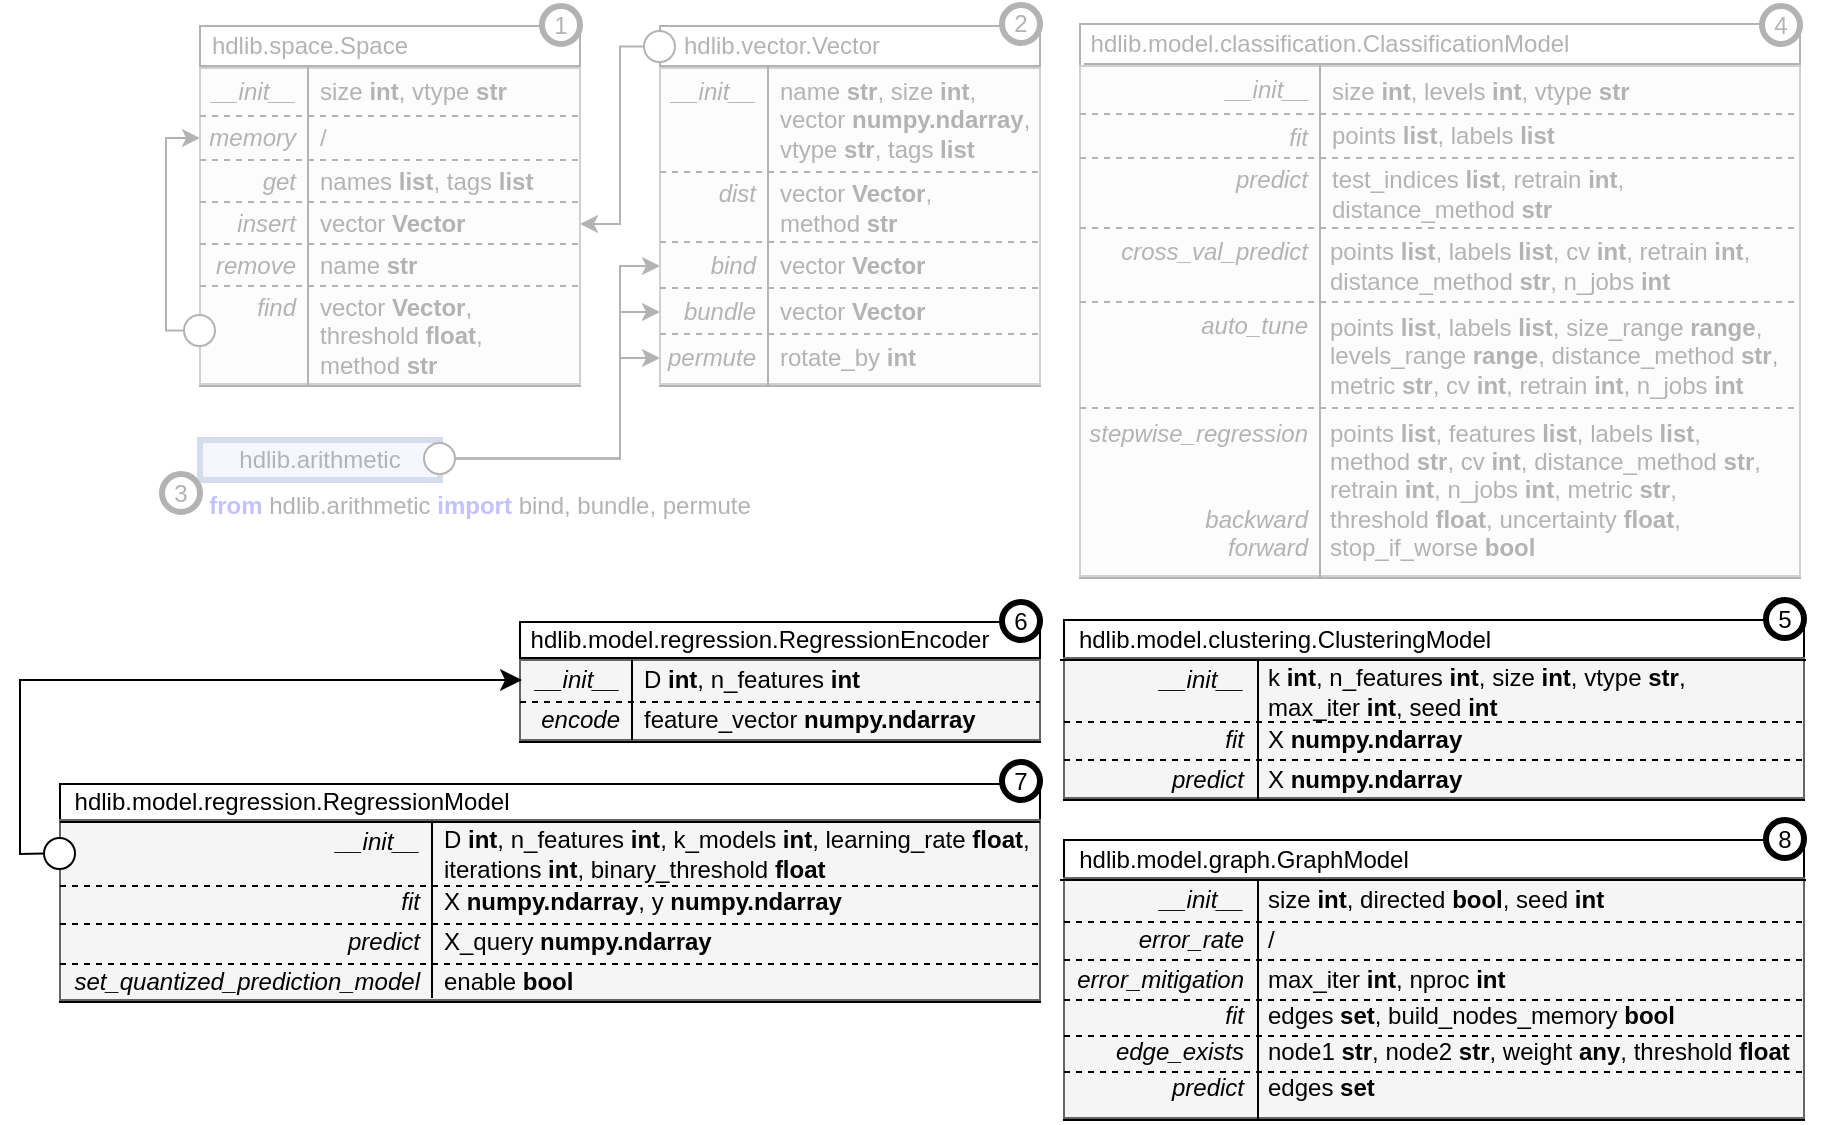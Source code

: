 <mxfile version="28.1.1">
  <diagram name="Page-1" id="rKbMxFlwknsExtLAZOYy">
    <mxGraphModel dx="1221" dy="1197" grid="1" gridSize="10" guides="1" tooltips="1" connect="1" arrows="1" fold="1" page="1" pageScale="1" pageWidth="915" pageHeight="570" math="0" shadow="0">
      <root>
        <mxCell id="0" />
        <mxCell id="1" parent="0" />
        <mxCell id="xltBiAbtLzyJ1PYhCGVp-10" value="" style="rounded=0;whiteSpace=wrap;html=1;" vertex="1" parent="1">
          <mxGeometry x="259" y="311" width="260" height="60" as="geometry" />
        </mxCell>
        <mxCell id="LiaBlkNXl9YPgVuIt6pR-18" value="" style="rounded=0;whiteSpace=wrap;html=1;" parent="1" vertex="1">
          <mxGeometry x="329" y="13" width="190" height="180" as="geometry" />
        </mxCell>
        <mxCell id="LiaBlkNXl9YPgVuIt6pR-19" value="hdlib.vector.Vector" style="text;html=1;strokeColor=none;fillColor=none;align=center;verticalAlign=middle;whiteSpace=wrap;rounded=0;" parent="1" vertex="1">
          <mxGeometry x="335" y="13" width="110" height="20" as="geometry" />
        </mxCell>
        <mxCell id="LiaBlkNXl9YPgVuIt6pR-42" value="" style="rounded=0;whiteSpace=wrap;html=1;" parent="1" vertex="1">
          <mxGeometry x="99" y="13" width="190" height="180" as="geometry" />
        </mxCell>
        <mxCell id="LiaBlkNXl9YPgVuIt6pR-43" value="hdlib.space.Space" style="text;html=1;strokeColor=none;fillColor=none;align=center;verticalAlign=middle;whiteSpace=wrap;rounded=0;" parent="1" vertex="1">
          <mxGeometry x="99" y="13" width="110" height="20" as="geometry" />
        </mxCell>
        <mxCell id="2maI9EDIhwoQU8j4r-Qi-7" value="" style="edgeStyle=none;curved=1;rounded=0;orthogonalLoop=1;jettySize=auto;html=1;fontSize=12;startSize=8;endSize=8;" parent="1" target="LiaBlkNXl9YPgVuIt6pR-71" edge="1">
          <mxGeometry relative="1" as="geometry">
            <mxPoint x="261.301" y="33" as="sourcePoint" />
          </mxGeometry>
        </mxCell>
        <mxCell id="LiaBlkNXl9YPgVuIt6pR-101" style="edgeStyle=orthogonalEdgeStyle;rounded=0;orthogonalLoop=1;jettySize=auto;html=1;exitX=0;exitY=0.5;exitDx=0;exitDy=0;entryX=1;entryY=0.5;entryDx=0;entryDy=0;" parent="1" source="LiaBlkNXl9YPgVuIt6pR-74" target="LiaBlkNXl9YPgVuIt6pR-65" edge="1">
          <mxGeometry relative="1" as="geometry">
            <Array as="points">
              <mxPoint x="309" y="23" />
              <mxPoint x="309" y="112" />
            </Array>
          </mxGeometry>
        </mxCell>
        <mxCell id="LiaBlkNXl9YPgVuIt6pR-74" value="" style="ellipse;whiteSpace=wrap;html=1;aspect=fixed;" parent="1" vertex="1">
          <mxGeometry x="321" y="15.5" width="15.5" height="15.5" as="geometry" />
        </mxCell>
        <mxCell id="LiaBlkNXl9YPgVuIt6pR-80" style="edgeStyle=orthogonalEdgeStyle;rounded=0;orthogonalLoop=1;jettySize=auto;html=1;exitX=0;exitY=0.5;exitDx=0;exitDy=0;entryX=0;entryY=0.5;entryDx=0;entryDy=0;" parent="1" source="LiaBlkNXl9YPgVuIt6pR-79" target="LiaBlkNXl9YPgVuIt6pR-49" edge="1">
          <mxGeometry relative="1" as="geometry">
            <Array as="points">
              <mxPoint x="82" y="165" />
              <mxPoint x="82" y="69" />
            </Array>
          </mxGeometry>
        </mxCell>
        <mxCell id="LiaBlkNXl9YPgVuIt6pR-86" value="hdlib.arithmetic" style="rounded=0;whiteSpace=wrap;html=1;strokeWidth=3;fillColor=#dae8fc;strokeColor=#6c8ebf;" parent="1" vertex="1">
          <mxGeometry x="99" y="220" width="120" height="20" as="geometry" />
        </mxCell>
        <mxCell id="LiaBlkNXl9YPgVuIt6pR-88" value="&lt;b&gt;&lt;font color=&quot;#3333ff&quot;&gt;from&lt;/font&gt;&lt;/b&gt; hdlib.arithmetic&amp;nbsp;&lt;b&gt;&lt;font color=&quot;#3333ff&quot;&gt;import&lt;/font&gt;&lt;/b&gt; bind, bundle, permute" style="text;html=1;strokeColor=none;fillColor=none;align=center;verticalAlign=middle;whiteSpace=wrap;rounded=0;" parent="1" vertex="1">
          <mxGeometry x="99" y="238" width="280" height="30" as="geometry" />
        </mxCell>
        <mxCell id="LiaBlkNXl9YPgVuIt6pR-97" style="edgeStyle=orthogonalEdgeStyle;rounded=0;orthogonalLoop=1;jettySize=auto;html=1;exitX=1;exitY=0.5;exitDx=0;exitDy=0;entryX=0;entryY=0.5;entryDx=0;entryDy=0;" parent="1" source="LiaBlkNXl9YPgVuIt6pR-96" target="LiaBlkNXl9YPgVuIt6pR-28" edge="1">
          <mxGeometry relative="1" as="geometry">
            <Array as="points">
              <mxPoint x="309" y="229" />
              <mxPoint x="309" y="133" />
            </Array>
          </mxGeometry>
        </mxCell>
        <mxCell id="LiaBlkNXl9YPgVuIt6pR-98" style="edgeStyle=orthogonalEdgeStyle;rounded=0;orthogonalLoop=1;jettySize=auto;html=1;exitX=1;exitY=0.5;exitDx=0;exitDy=0;entryX=0;entryY=0.5;entryDx=0;entryDy=0;" parent="1" source="LiaBlkNXl9YPgVuIt6pR-96" target="LiaBlkNXl9YPgVuIt6pR-33" edge="1">
          <mxGeometry relative="1" as="geometry">
            <Array as="points">
              <mxPoint x="309" y="229" />
              <mxPoint x="309" y="156" />
            </Array>
          </mxGeometry>
        </mxCell>
        <mxCell id="LiaBlkNXl9YPgVuIt6pR-99" style="edgeStyle=orthogonalEdgeStyle;rounded=0;orthogonalLoop=1;jettySize=auto;html=1;exitX=1;exitY=0.5;exitDx=0;exitDy=0;entryX=0;entryY=0.5;entryDx=0;entryDy=0;" parent="1" source="LiaBlkNXl9YPgVuIt6pR-96" target="LiaBlkNXl9YPgVuIt6pR-38" edge="1">
          <mxGeometry relative="1" as="geometry">
            <Array as="points">
              <mxPoint x="309" y="229" />
              <mxPoint x="309" y="179" />
            </Array>
          </mxGeometry>
        </mxCell>
        <mxCell id="LiaBlkNXl9YPgVuIt6pR-96" value="" style="ellipse;whiteSpace=wrap;html=1;aspect=fixed;" parent="1" vertex="1">
          <mxGeometry x="211" y="221.5" width="15.5" height="15.5" as="geometry" />
        </mxCell>
        <mxCell id="LiaBlkNXl9YPgVuIt6pR-103" value="" style="rounded=0;whiteSpace=wrap;html=1;" parent="1" vertex="1">
          <mxGeometry x="539" y="12" width="360" height="277" as="geometry" />
        </mxCell>
        <mxCell id="LiaBlkNXl9YPgVuIt6pR-105" value="hdlib.model.classification.ClassificationModel" style="text;html=1;strokeColor=none;fillColor=none;align=center;verticalAlign=middle;whiteSpace=wrap;rounded=0;" parent="1" vertex="1">
          <mxGeometry x="547" y="12" width="234" height="20" as="geometry" />
        </mxCell>
        <mxCell id="LiaBlkNXl9YPgVuIt6pR-140" value="1" style="ellipse;whiteSpace=wrap;html=1;aspect=fixed;strokeWidth=3;" parent="1" vertex="1">
          <mxGeometry x="270" y="3" width="19" height="19" as="geometry" />
        </mxCell>
        <mxCell id="LiaBlkNXl9YPgVuIt6pR-141" value="3" style="ellipse;whiteSpace=wrap;html=1;aspect=fixed;strokeWidth=3;" parent="1" vertex="1">
          <mxGeometry x="80" y="237" width="19" height="19" as="geometry" />
        </mxCell>
        <mxCell id="LiaBlkNXl9YPgVuIt6pR-142" value="4" style="ellipse;whiteSpace=wrap;html=1;aspect=fixed;strokeWidth=3;" parent="1" vertex="1">
          <mxGeometry x="880" y="3" width="19" height="19" as="geometry" />
        </mxCell>
        <mxCell id="LiaBlkNXl9YPgVuIt6pR-145" value="" style="rounded=0;whiteSpace=wrap;html=1;fillColor=#f5f5f5;fontColor=#333333;strokeColor=#666666;" parent="1" vertex="1">
          <mxGeometry x="539" y="33" width="360" height="255" as="geometry" />
        </mxCell>
        <mxCell id="LiaBlkNXl9YPgVuIt6pR-104" value="" style="endArrow=none;html=1;rounded=0;entryX=1;entryY=1;entryDx=0;entryDy=0;" parent="1" edge="1">
          <mxGeometry width="50" height="50" relative="1" as="geometry">
            <mxPoint x="541" y="32" as="sourcePoint" />
            <mxPoint x="899" y="32" as="targetPoint" />
          </mxGeometry>
        </mxCell>
        <mxCell id="LiaBlkNXl9YPgVuIt6pR-110" value="&lt;i&gt;&amp;nbsp;__init__&lt;/i&gt;" style="text;html=1;strokeColor=none;fillColor=none;align=right;verticalAlign=middle;whiteSpace=wrap;rounded=0;" parent="1" vertex="1">
          <mxGeometry x="606" y="35" width="50" height="20" as="geometry" />
        </mxCell>
        <mxCell id="LiaBlkNXl9YPgVuIt6pR-112" value="size &lt;b&gt;int&lt;/b&gt;, levels &lt;b&gt;int&lt;/b&gt;, vtype &lt;b&gt;str&lt;/b&gt;" style="text;html=1;strokeColor=none;fillColor=none;align=left;verticalAlign=middle;whiteSpace=wrap;rounded=0;" parent="1" vertex="1">
          <mxGeometry x="663" y="34" width="202" height="23" as="geometry" />
        </mxCell>
        <mxCell id="LiaBlkNXl9YPgVuIt6pR-114" value="&lt;i&gt;fit&lt;/i&gt;" style="text;html=1;strokeColor=none;fillColor=none;align=right;verticalAlign=middle;whiteSpace=wrap;rounded=0;" parent="1" vertex="1">
          <mxGeometry x="615" y="59" width="40" height="20" as="geometry" />
        </mxCell>
        <mxCell id="LiaBlkNXl9YPgVuIt6pR-115" value="points &lt;b&gt;list&lt;/b&gt;, labels &lt;b&gt;list&lt;/b&gt;" style="text;html=1;strokeColor=none;fillColor=none;align=left;verticalAlign=middle;whiteSpace=wrap;rounded=0;" parent="1" vertex="1">
          <mxGeometry x="663" y="58" width="202" height="20" as="geometry" />
        </mxCell>
        <mxCell id="LiaBlkNXl9YPgVuIt6pR-117" value="&lt;i&gt;predict&lt;/i&gt;" style="text;html=1;strokeColor=none;fillColor=none;align=right;verticalAlign=middle;whiteSpace=wrap;rounded=0;" parent="1" vertex="1">
          <mxGeometry x="615" y="80" width="40" height="20" as="geometry" />
        </mxCell>
        <mxCell id="LiaBlkNXl9YPgVuIt6pR-118" value="test_indices &lt;b&gt;list&lt;/b&gt;, retrain &lt;b&gt;int&lt;/b&gt;,&lt;br&gt;distance_method &lt;b&gt;str&lt;/b&gt;" style="text;html=1;strokeColor=none;fillColor=none;align=left;verticalAlign=middle;whiteSpace=wrap;rounded=0;" parent="1" vertex="1">
          <mxGeometry x="663" y="80" width="232" height="34" as="geometry" />
        </mxCell>
        <mxCell id="LiaBlkNXl9YPgVuIt6pR-120" value="&lt;i&gt;cross_val_predict&lt;/i&gt;" style="text;html=1;strokeColor=none;fillColor=none;align=right;verticalAlign=middle;whiteSpace=wrap;rounded=0;" parent="1" vertex="1">
          <mxGeometry x="555" y="116" width="100" height="20" as="geometry" />
        </mxCell>
        <mxCell id="LiaBlkNXl9YPgVuIt6pR-125" value="points &lt;b&gt;list&lt;/b&gt;, labels &lt;b&gt;list&lt;/b&gt;, cv&amp;nbsp;&lt;b style=&quot;border-color: var(--border-color);&quot;&gt;int&lt;/b&gt;&lt;span style=&quot;border-color: var(--border-color);&quot;&gt;,&amp;nbsp;&lt;/span&gt;retrain&amp;nbsp;&lt;b style=&quot;border-color: var(--border-color);&quot;&gt;int&lt;/b&gt;,&lt;br&gt;distance_method &lt;b&gt;str&lt;/b&gt;,&amp;nbsp;n_jobs &lt;b&gt;int&lt;/b&gt;" style="text;html=1;strokeColor=none;fillColor=none;align=left;verticalAlign=middle;whiteSpace=wrap;rounded=0;" parent="1" vertex="1">
          <mxGeometry x="662" y="116" width="232" height="34" as="geometry" />
        </mxCell>
        <mxCell id="LiaBlkNXl9YPgVuIt6pR-127" value="&lt;i&gt;auto_tune&lt;/i&gt;" style="text;html=1;strokeColor=none;fillColor=none;align=right;verticalAlign=middle;whiteSpace=wrap;rounded=0;" parent="1" vertex="1">
          <mxGeometry x="555" y="153" width="100" height="20" as="geometry" />
        </mxCell>
        <mxCell id="LiaBlkNXl9YPgVuIt6pR-128" value="points &lt;b&gt;list&lt;/b&gt;, labels &lt;b&gt;list&lt;/b&gt;, size_range &lt;b&gt;range&lt;/b&gt;,&lt;br&gt;levels_range &lt;b&gt;range&lt;/b&gt;, distance_method &lt;b&gt;str&lt;/b&gt;, &lt;br&gt;metric&amp;nbsp;&lt;b style=&quot;border-color: var(--border-color);&quot;&gt;str&lt;/b&gt;&lt;span style=&quot;border-color: var(--border-color);&quot;&gt;,&lt;/span&gt;&lt;b style=&quot;border-color: var(--border-color);&quot;&gt;&amp;nbsp;&lt;/b&gt;cv &lt;b&gt;int&lt;/b&gt;, retrain &lt;b&gt;int&lt;/b&gt;, n_jobs &lt;b&gt;int&lt;/b&gt;" style="text;html=1;strokeColor=none;fillColor=none;align=left;verticalAlign=middle;whiteSpace=wrap;rounded=0;" parent="1" vertex="1">
          <mxGeometry x="662" y="155" width="232" height="45" as="geometry" />
        </mxCell>
        <mxCell id="LiaBlkNXl9YPgVuIt6pR-131" value="&lt;i&gt;stepwise_regression&lt;br&gt;&lt;br&gt;&lt;br&gt;backward&lt;br&gt;forward&lt;br&gt;&lt;/i&gt;" style="text;html=1;strokeColor=none;fillColor=none;align=right;verticalAlign=middle;whiteSpace=wrap;rounded=0;" parent="1" vertex="1">
          <mxGeometry x="539" y="208" width="116" height="74" as="geometry" />
        </mxCell>
        <mxCell id="LiaBlkNXl9YPgVuIt6pR-132" value="" style="endArrow=none;html=1;rounded=0;dashed=1;" parent="1" edge="1">
          <mxGeometry width="50" height="50" relative="1" as="geometry">
            <mxPoint x="539" y="57" as="sourcePoint" />
            <mxPoint x="899" y="57" as="targetPoint" />
          </mxGeometry>
        </mxCell>
        <mxCell id="LiaBlkNXl9YPgVuIt6pR-133" value="" style="endArrow=none;html=1;rounded=0;dashed=1;" parent="1" edge="1">
          <mxGeometry width="50" height="50" relative="1" as="geometry">
            <mxPoint x="539" y="79" as="sourcePoint" />
            <mxPoint x="899" y="79" as="targetPoint" />
          </mxGeometry>
        </mxCell>
        <mxCell id="LiaBlkNXl9YPgVuIt6pR-134" value="" style="endArrow=none;html=1;rounded=0;dashed=1;" parent="1" edge="1">
          <mxGeometry width="50" height="50" relative="1" as="geometry">
            <mxPoint x="539" y="114" as="sourcePoint" />
            <mxPoint x="899" y="114" as="targetPoint" />
          </mxGeometry>
        </mxCell>
        <mxCell id="LiaBlkNXl9YPgVuIt6pR-135" value="" style="endArrow=none;html=1;rounded=0;dashed=1;" parent="1" edge="1">
          <mxGeometry width="50" height="50" relative="1" as="geometry">
            <mxPoint x="539" y="151" as="sourcePoint" />
            <mxPoint x="899" y="151" as="targetPoint" />
          </mxGeometry>
        </mxCell>
        <mxCell id="LiaBlkNXl9YPgVuIt6pR-136" value="" style="endArrow=none;html=1;rounded=0;dashed=1;" parent="1" edge="1">
          <mxGeometry width="50" height="50" relative="1" as="geometry">
            <mxPoint x="539" y="204" as="sourcePoint" />
            <mxPoint x="899" y="204" as="targetPoint" />
          </mxGeometry>
        </mxCell>
        <mxCell id="LiaBlkNXl9YPgVuIt6pR-137" value="points &lt;b&gt;list&lt;/b&gt;, features &lt;b&gt;list&lt;/b&gt;, labels &lt;b&gt;list&lt;/b&gt;, &lt;br&gt;method&amp;nbsp;&lt;b&gt;str&lt;/b&gt;, cv&amp;nbsp;&lt;b style=&quot;border-color: var(--border-color);&quot;&gt;int&lt;/b&gt;&lt;span style=&quot;border-color: var(--border-color);&quot;&gt;,&amp;nbsp;&lt;/span&gt;distance_method &lt;b&gt;str&lt;/b&gt;, &lt;br&gt;retrain &lt;b&gt;int&lt;/b&gt;, n_jobs &lt;b&gt;int&lt;/b&gt;, metric&amp;nbsp;&lt;b style=&quot;border-color: var(--border-color);&quot;&gt;str&lt;/b&gt;&lt;span style=&quot;border-color: var(--border-color);&quot;&gt;,&lt;br&gt;threshold &lt;b&gt;float&lt;/b&gt;, uncertainty &lt;b&gt;float&lt;/b&gt;,&lt;br&gt;stop_if_worse &lt;b&gt;bool&lt;/b&gt;&lt;br&gt;&lt;/span&gt;" style="text;html=1;strokeColor=none;fillColor=none;align=left;verticalAlign=middle;whiteSpace=wrap;rounded=0;" parent="1" vertex="1">
          <mxGeometry x="662" y="209" width="232" height="72" as="geometry" />
        </mxCell>
        <mxCell id="LiaBlkNXl9YPgVuIt6pR-138" value="" style="endArrow=none;html=1;rounded=0;" parent="1" edge="1">
          <mxGeometry width="50" height="50" relative="1" as="geometry">
            <mxPoint x="659" y="289" as="sourcePoint" />
            <mxPoint x="659" y="32" as="targetPoint" />
          </mxGeometry>
        </mxCell>
        <mxCell id="LiaBlkNXl9YPgVuIt6pR-146" value="" style="rounded=0;whiteSpace=wrap;html=1;fillColor=#f5f5f5;fontColor=#333333;strokeColor=#666666;" parent="1" vertex="1">
          <mxGeometry x="329" y="34" width="190" height="158" as="geometry" />
        </mxCell>
        <mxCell id="LiaBlkNXl9YPgVuIt6pR-21" value="name &lt;b&gt;str&lt;/b&gt;, size &lt;b&gt;int&lt;/b&gt;,&lt;br&gt;vector &lt;b&gt;numpy.ndarray&lt;/b&gt;,&lt;br&gt;vtype &lt;b&gt;str&lt;/b&gt;, tags &lt;b&gt;list&lt;/b&gt;" style="text;html=1;strokeColor=none;fillColor=none;align=left;verticalAlign=middle;whiteSpace=wrap;rounded=0;" parent="1" vertex="1">
          <mxGeometry x="387" y="37" width="136" height="45" as="geometry" />
        </mxCell>
        <mxCell id="LiaBlkNXl9YPgVuIt6pR-22" value="" style="endArrow=none;html=1;rounded=0;exitX=0;exitY=1;exitDx=0;exitDy=0;entryX=1;entryY=1;entryDx=0;entryDy=0;" parent="1" edge="1">
          <mxGeometry width="50" height="50" relative="1" as="geometry">
            <mxPoint x="329" y="33" as="sourcePoint" />
            <mxPoint x="519" y="33" as="targetPoint" />
          </mxGeometry>
        </mxCell>
        <mxCell id="LiaBlkNXl9YPgVuIt6pR-24" value="vector&amp;nbsp;&lt;b&gt;Vector&lt;/b&gt;,&lt;br&gt;method&amp;nbsp;&lt;b&gt;str&lt;/b&gt;" style="text;html=1;strokeColor=none;fillColor=none;align=left;verticalAlign=middle;whiteSpace=wrap;rounded=0;" parent="1" vertex="1">
          <mxGeometry x="387" y="89" width="136" height="30" as="geometry" />
        </mxCell>
        <mxCell id="LiaBlkNXl9YPgVuIt6pR-25" value="&lt;i&gt;&amp;nbsp;__init__&lt;/i&gt;" style="text;html=1;strokeColor=none;fillColor=none;align=right;verticalAlign=middle;whiteSpace=wrap;rounded=0;" parent="1" vertex="1">
          <mxGeometry x="329" y="36" width="50" height="20" as="geometry" />
        </mxCell>
        <mxCell id="LiaBlkNXl9YPgVuIt6pR-26" value="&lt;i&gt;dist&lt;/i&gt;" style="text;html=1;strokeColor=none;fillColor=none;align=right;verticalAlign=middle;whiteSpace=wrap;rounded=0;" parent="1" vertex="1">
          <mxGeometry x="329" y="87" width="50" height="20" as="geometry" />
        </mxCell>
        <mxCell id="LiaBlkNXl9YPgVuIt6pR-27" value="" style="endArrow=none;html=1;rounded=0;dashed=1;" parent="1" edge="1">
          <mxGeometry width="50" height="50" relative="1" as="geometry">
            <mxPoint x="329" y="86" as="sourcePoint" />
            <mxPoint x="519" y="86" as="targetPoint" />
          </mxGeometry>
        </mxCell>
        <mxCell id="LiaBlkNXl9YPgVuIt6pR-28" value="&lt;i&gt;bind&lt;/i&gt;" style="text;html=1;strokeColor=none;fillColor=none;align=right;verticalAlign=middle;whiteSpace=wrap;rounded=0;" parent="1" vertex="1">
          <mxGeometry x="329" y="123" width="50" height="20" as="geometry" />
        </mxCell>
        <mxCell id="LiaBlkNXl9YPgVuIt6pR-29" value="" style="endArrow=none;html=1;rounded=0;dashed=1;" parent="1" edge="1">
          <mxGeometry width="50" height="50" relative="1" as="geometry">
            <mxPoint x="329" y="121" as="sourcePoint" />
            <mxPoint x="519" y="121" as="targetPoint" />
          </mxGeometry>
        </mxCell>
        <mxCell id="LiaBlkNXl9YPgVuIt6pR-30" value="vector&amp;nbsp;&lt;b&gt;Vector&lt;/b&gt;" style="text;html=1;strokeColor=none;fillColor=none;align=left;verticalAlign=middle;whiteSpace=wrap;rounded=0;" parent="1" vertex="1">
          <mxGeometry x="387" y="123" width="136" height="20" as="geometry" />
        </mxCell>
        <mxCell id="LiaBlkNXl9YPgVuIt6pR-32" value="" style="endArrow=none;html=1;rounded=0;dashed=1;" parent="1" edge="1">
          <mxGeometry width="50" height="50" relative="1" as="geometry">
            <mxPoint x="329" y="144" as="sourcePoint" />
            <mxPoint x="519" y="144" as="targetPoint" />
          </mxGeometry>
        </mxCell>
        <mxCell id="LiaBlkNXl9YPgVuIt6pR-33" value="&lt;i&gt;bundle&lt;/i&gt;" style="text;html=1;strokeColor=none;fillColor=none;align=right;verticalAlign=middle;whiteSpace=wrap;rounded=0;" parent="1" vertex="1">
          <mxGeometry x="329" y="146" width="50" height="20" as="geometry" />
        </mxCell>
        <mxCell id="LiaBlkNXl9YPgVuIt6pR-35" value="vector&amp;nbsp;&lt;b&gt;Vector&lt;/b&gt;" style="text;html=1;strokeColor=none;fillColor=none;align=left;verticalAlign=middle;whiteSpace=wrap;rounded=0;" parent="1" vertex="1">
          <mxGeometry x="387" y="146" width="136" height="20" as="geometry" />
        </mxCell>
        <mxCell id="LiaBlkNXl9YPgVuIt6pR-36" value="" style="endArrow=none;html=1;rounded=0;dashed=1;" parent="1" edge="1">
          <mxGeometry width="50" height="50" relative="1" as="geometry">
            <mxPoint x="329" y="167" as="sourcePoint" />
            <mxPoint x="519" y="167" as="targetPoint" />
          </mxGeometry>
        </mxCell>
        <mxCell id="LiaBlkNXl9YPgVuIt6pR-38" value="&lt;i&gt;permute&lt;/i&gt;" style="text;html=1;strokeColor=none;fillColor=none;align=right;verticalAlign=middle;whiteSpace=wrap;rounded=0;" parent="1" vertex="1">
          <mxGeometry x="329" y="169" width="50" height="20" as="geometry" />
        </mxCell>
        <mxCell id="LiaBlkNXl9YPgVuIt6pR-39" value="rotate_by&amp;nbsp;&lt;b&gt;int&lt;/b&gt;" style="text;html=1;strokeColor=none;fillColor=none;align=left;verticalAlign=middle;whiteSpace=wrap;rounded=0;" parent="1" vertex="1">
          <mxGeometry x="387" y="169" width="136" height="20" as="geometry" />
        </mxCell>
        <mxCell id="LiaBlkNXl9YPgVuIt6pR-60" value="" style="endArrow=none;html=1;rounded=0;" parent="1" edge="1">
          <mxGeometry width="50" height="50" relative="1" as="geometry">
            <mxPoint x="383" y="193" as="sourcePoint" />
            <mxPoint x="383" y="33" as="targetPoint" />
          </mxGeometry>
        </mxCell>
        <mxCell id="LiaBlkNXl9YPgVuIt6pR-147" value="" style="rounded=0;whiteSpace=wrap;html=1;fillColor=#f5f5f5;fontColor=#333333;strokeColor=#666666;" parent="1" vertex="1">
          <mxGeometry x="99" y="34" width="190" height="158" as="geometry" />
        </mxCell>
        <mxCell id="LiaBlkNXl9YPgVuIt6pR-45" value="size &lt;b&gt;int&lt;/b&gt;, vtype &lt;b&gt;str&lt;/b&gt;" style="text;html=1;strokeColor=none;fillColor=none;align=left;verticalAlign=middle;whiteSpace=wrap;rounded=0;" parent="1" vertex="1">
          <mxGeometry x="157" y="38" width="136" height="16" as="geometry" />
        </mxCell>
        <mxCell id="LiaBlkNXl9YPgVuIt6pR-46" value="" style="endArrow=none;html=1;rounded=0;exitX=0;exitY=1;exitDx=0;exitDy=0;entryX=1;entryY=1;entryDx=0;entryDy=0;" parent="1" edge="1">
          <mxGeometry width="50" height="50" relative="1" as="geometry">
            <mxPoint x="99" y="33" as="sourcePoint" />
            <mxPoint x="289" y="33" as="targetPoint" />
          </mxGeometry>
        </mxCell>
        <mxCell id="LiaBlkNXl9YPgVuIt6pR-47" value="/" style="text;html=1;strokeColor=none;fillColor=none;align=left;verticalAlign=middle;whiteSpace=wrap;rounded=0;" parent="1" vertex="1">
          <mxGeometry x="157" y="62" width="136" height="14" as="geometry" />
        </mxCell>
        <mxCell id="LiaBlkNXl9YPgVuIt6pR-48" value="&lt;i&gt;&amp;nbsp;__init__&lt;/i&gt;" style="text;html=1;strokeColor=none;fillColor=none;align=right;verticalAlign=middle;whiteSpace=wrap;rounded=0;" parent="1" vertex="1">
          <mxGeometry x="99" y="36" width="50" height="20" as="geometry" />
        </mxCell>
        <mxCell id="LiaBlkNXl9YPgVuIt6pR-49" value="&lt;i&gt;memory&lt;/i&gt;" style="text;html=1;strokeColor=none;fillColor=none;align=right;verticalAlign=middle;whiteSpace=wrap;rounded=0;" parent="1" vertex="1">
          <mxGeometry x="99" y="59" width="50" height="20" as="geometry" />
        </mxCell>
        <mxCell id="LiaBlkNXl9YPgVuIt6pR-50" value="" style="endArrow=none;html=1;rounded=0;dashed=1;" parent="1" edge="1">
          <mxGeometry width="50" height="50" relative="1" as="geometry">
            <mxPoint x="99" y="58" as="sourcePoint" />
            <mxPoint x="289" y="58" as="targetPoint" />
          </mxGeometry>
        </mxCell>
        <mxCell id="LiaBlkNXl9YPgVuIt6pR-52" value="" style="endArrow=none;html=1;rounded=0;dashed=1;" parent="1" edge="1">
          <mxGeometry width="50" height="50" relative="1" as="geometry">
            <mxPoint x="99" y="80" as="sourcePoint" />
            <mxPoint x="289" y="80" as="targetPoint" />
          </mxGeometry>
        </mxCell>
        <mxCell id="LiaBlkNXl9YPgVuIt6pR-61" value="&lt;i&gt;get&lt;/i&gt;" style="text;html=1;strokeColor=none;fillColor=none;align=right;verticalAlign=middle;whiteSpace=wrap;rounded=0;" parent="1" vertex="1">
          <mxGeometry x="99" y="81" width="50" height="20" as="geometry" />
        </mxCell>
        <mxCell id="LiaBlkNXl9YPgVuIt6pR-62" value="names&amp;nbsp;&lt;b&gt;list&lt;/b&gt;, tags &lt;b&gt;list&lt;/b&gt;" style="text;html=1;strokeColor=none;fillColor=none;align=left;verticalAlign=middle;whiteSpace=wrap;rounded=0;" parent="1" vertex="1">
          <mxGeometry x="157" y="83" width="136" height="16" as="geometry" />
        </mxCell>
        <mxCell id="LiaBlkNXl9YPgVuIt6pR-63" value="" style="endArrow=none;html=1;rounded=0;dashed=1;" parent="1" edge="1">
          <mxGeometry width="50" height="50" relative="1" as="geometry">
            <mxPoint x="99" y="101" as="sourcePoint" />
            <mxPoint x="289" y="101" as="targetPoint" />
          </mxGeometry>
        </mxCell>
        <mxCell id="LiaBlkNXl9YPgVuIt6pR-64" value="&lt;i&gt;insert&lt;/i&gt;" style="text;html=1;strokeColor=none;fillColor=none;align=right;verticalAlign=middle;whiteSpace=wrap;rounded=0;" parent="1" vertex="1">
          <mxGeometry x="99" y="102" width="50" height="20" as="geometry" />
        </mxCell>
        <mxCell id="LiaBlkNXl9YPgVuIt6pR-65" value="vector &lt;b&gt;Vector&lt;/b&gt;" style="text;html=1;strokeColor=none;fillColor=none;align=left;verticalAlign=middle;whiteSpace=wrap;rounded=0;" parent="1" vertex="1">
          <mxGeometry x="157" y="104" width="132" height="16" as="geometry" />
        </mxCell>
        <mxCell id="LiaBlkNXl9YPgVuIt6pR-66" value="" style="endArrow=none;html=1;rounded=0;dashed=1;" parent="1" edge="1">
          <mxGeometry width="50" height="50" relative="1" as="geometry">
            <mxPoint x="99" y="122" as="sourcePoint" />
            <mxPoint x="289" y="122" as="targetPoint" />
          </mxGeometry>
        </mxCell>
        <mxCell id="LiaBlkNXl9YPgVuIt6pR-67" value="&lt;i&gt;remove&lt;/i&gt;" style="text;html=1;strokeColor=none;fillColor=none;align=right;verticalAlign=middle;whiteSpace=wrap;rounded=0;" parent="1" vertex="1">
          <mxGeometry x="99" y="123" width="50" height="20" as="geometry" />
        </mxCell>
        <mxCell id="LiaBlkNXl9YPgVuIt6pR-68" value="name&amp;nbsp;&lt;b&gt;str&lt;/b&gt;" style="text;html=1;strokeColor=none;fillColor=none;align=left;verticalAlign=middle;whiteSpace=wrap;rounded=0;" parent="1" vertex="1">
          <mxGeometry x="157" y="125" width="136" height="16" as="geometry" />
        </mxCell>
        <mxCell id="LiaBlkNXl9YPgVuIt6pR-69" value="" style="endArrow=none;html=1;rounded=0;dashed=1;" parent="1" edge="1">
          <mxGeometry width="50" height="50" relative="1" as="geometry">
            <mxPoint x="99" y="143" as="sourcePoint" />
            <mxPoint x="289" y="143" as="targetPoint" />
          </mxGeometry>
        </mxCell>
        <mxCell id="LiaBlkNXl9YPgVuIt6pR-70" value="&lt;i&gt;find&lt;/i&gt;" style="text;html=1;strokeColor=none;fillColor=none;align=right;verticalAlign=middle;whiteSpace=wrap;rounded=0;" parent="1" vertex="1">
          <mxGeometry x="99" y="144" width="50" height="20" as="geometry" />
        </mxCell>
        <mxCell id="LiaBlkNXl9YPgVuIt6pR-71" value="vector&amp;nbsp;&lt;b&gt;Vector&lt;/b&gt;, &lt;br&gt;threshold&amp;nbsp;&lt;b&gt;float&lt;/b&gt;,&lt;br&gt;method &lt;b&gt;str&lt;/b&gt;" style="text;html=1;strokeColor=none;fillColor=none;align=left;verticalAlign=middle;whiteSpace=wrap;rounded=0;" parent="1" vertex="1">
          <mxGeometry x="157" y="144" width="136" height="47" as="geometry" />
        </mxCell>
        <mxCell id="LiaBlkNXl9YPgVuIt6pR-73" value="" style="endArrow=none;html=1;rounded=0;" parent="1" edge="1">
          <mxGeometry width="50" height="50" relative="1" as="geometry">
            <mxPoint x="153" y="193" as="sourcePoint" />
            <mxPoint x="153" y="33" as="targetPoint" />
          </mxGeometry>
        </mxCell>
        <mxCell id="LiaBlkNXl9YPgVuIt6pR-79" value="" style="ellipse;whiteSpace=wrap;html=1;aspect=fixed;" parent="1" vertex="1">
          <mxGeometry x="91" y="157.5" width="15.5" height="15.5" as="geometry" />
        </mxCell>
        <mxCell id="2maI9EDIhwoQU8j4r-Qi-4" value="" style="rounded=0;whiteSpace=wrap;html=1;" parent="1" vertex="1">
          <mxGeometry x="531" y="420" width="370" height="140" as="geometry" />
        </mxCell>
        <mxCell id="2maI9EDIhwoQU8j4r-Qi-2" value="" style="rounded=0;whiteSpace=wrap;html=1;fillColor=#f5f5f5;fontColor=#333333;strokeColor=#666666;" parent="1" vertex="1">
          <mxGeometry x="531" y="439" width="370" height="120" as="geometry" />
        </mxCell>
        <mxCell id="2maI9EDIhwoQU8j4r-Qi-6" value="&lt;i&gt;&amp;nbsp;__init__&lt;/i&gt;" style="text;html=1;strokeColor=none;fillColor=none;align=right;verticalAlign=middle;whiteSpace=wrap;rounded=0;" parent="1" vertex="1">
          <mxGeometry x="527" y="440" width="96" height="20" as="geometry" />
        </mxCell>
        <mxCell id="2maI9EDIhwoQU8j4r-Qi-8" value="size &lt;b&gt;int&lt;/b&gt;, directed&amp;nbsp;&lt;b&gt;bool&lt;/b&gt;, seed &lt;b&gt;int&lt;/b&gt;" style="text;html=1;strokeColor=none;fillColor=none;align=left;verticalAlign=middle;whiteSpace=wrap;rounded=0;" parent="1" vertex="1">
          <mxGeometry x="631" y="442" width="186" height="16" as="geometry" />
        </mxCell>
        <mxCell id="2maI9EDIhwoQU8j4r-Qi-9" value="&lt;i&gt;error_rate&lt;/i&gt;" style="text;html=1;strokeColor=none;fillColor=none;align=right;verticalAlign=middle;whiteSpace=wrap;rounded=0;" parent="1" vertex="1">
          <mxGeometry x="527" y="460" width="96" height="20" as="geometry" />
        </mxCell>
        <mxCell id="2maI9EDIhwoQU8j4r-Qi-11" value="/" style="text;html=1;strokeColor=none;fillColor=none;align=left;verticalAlign=middle;whiteSpace=wrap;rounded=0;" parent="1" vertex="1">
          <mxGeometry x="631" y="463" width="136" height="14" as="geometry" />
        </mxCell>
        <mxCell id="2maI9EDIhwoQU8j4r-Qi-15" value="&lt;i&gt;error_mitigation&lt;/i&gt;" style="text;html=1;strokeColor=none;fillColor=none;align=right;verticalAlign=middle;whiteSpace=wrap;rounded=0;" parent="1" vertex="1">
          <mxGeometry x="527" y="480" width="96" height="20" as="geometry" />
        </mxCell>
        <mxCell id="2maI9EDIhwoQU8j4r-Qi-16" value="max_iter &lt;b&gt;int&lt;/b&gt;, nproc &lt;b&gt;int&lt;/b&gt;" style="text;html=1;strokeColor=none;fillColor=none;align=left;verticalAlign=middle;whiteSpace=wrap;rounded=0;" parent="1" vertex="1">
          <mxGeometry x="631" y="482" width="186" height="16" as="geometry" />
        </mxCell>
        <mxCell id="2maI9EDIhwoQU8j4r-Qi-17" value="&lt;i&gt;fit&lt;/i&gt;" style="text;html=1;strokeColor=none;fillColor=none;align=right;verticalAlign=middle;whiteSpace=wrap;rounded=0;" parent="1" vertex="1">
          <mxGeometry x="527" y="498" width="96" height="20" as="geometry" />
        </mxCell>
        <mxCell id="2maI9EDIhwoQU8j4r-Qi-20" value="edges &lt;b&gt;set&lt;/b&gt;, build_nodes_memory &lt;b&gt;bool&lt;/b&gt;" style="text;html=1;strokeColor=none;fillColor=none;align=left;verticalAlign=middle;whiteSpace=wrap;rounded=0;" parent="1" vertex="1">
          <mxGeometry x="631" y="500" width="220" height="16" as="geometry" />
        </mxCell>
        <mxCell id="2maI9EDIhwoQU8j4r-Qi-21" value="&lt;i&gt;edge_exists&lt;/i&gt;" style="text;html=1;strokeColor=none;fillColor=none;align=right;verticalAlign=middle;whiteSpace=wrap;rounded=0;" parent="1" vertex="1">
          <mxGeometry x="527" y="516" width="96" height="20" as="geometry" />
        </mxCell>
        <mxCell id="2maI9EDIhwoQU8j4r-Qi-22" value="node1 &lt;b&gt;str&lt;/b&gt;, node2 &lt;b&gt;str&lt;/b&gt;, weight &lt;b&gt;any&lt;/b&gt;, threshold &lt;b&gt;float&lt;/b&gt;" style="text;html=1;strokeColor=none;fillColor=none;align=left;verticalAlign=middle;whiteSpace=wrap;rounded=0;" parent="1" vertex="1">
          <mxGeometry x="631" y="518" width="269" height="16" as="geometry" />
        </mxCell>
        <mxCell id="2maI9EDIhwoQU8j4r-Qi-23" value="&lt;i&gt;predict&lt;/i&gt;" style="text;html=1;strokeColor=none;fillColor=none;align=right;verticalAlign=middle;whiteSpace=wrap;rounded=0;" parent="1" vertex="1">
          <mxGeometry x="527" y="534" width="96" height="20" as="geometry" />
        </mxCell>
        <mxCell id="2maI9EDIhwoQU8j4r-Qi-24" value="edges &lt;b&gt;set&lt;/b&gt;" style="text;html=1;strokeColor=none;fillColor=none;align=left;verticalAlign=middle;whiteSpace=wrap;rounded=0;" parent="1" vertex="1">
          <mxGeometry x="631" y="536" width="220" height="16" as="geometry" />
        </mxCell>
        <mxCell id="2maI9EDIhwoQU8j4r-Qi-25" value="" style="endArrow=none;html=1;rounded=0;" parent="1" edge="1">
          <mxGeometry width="50" height="50" relative="1" as="geometry">
            <mxPoint x="628" y="560" as="sourcePoint" />
            <mxPoint x="628" y="440" as="targetPoint" />
          </mxGeometry>
        </mxCell>
        <mxCell id="2maI9EDIhwoQU8j4r-Qi-26" value="" style="endArrow=none;html=1;rounded=0;dashed=1;" parent="1" edge="1">
          <mxGeometry width="50" height="50" relative="1" as="geometry">
            <mxPoint x="531" y="461" as="sourcePoint" />
            <mxPoint x="901" y="461" as="targetPoint" />
          </mxGeometry>
        </mxCell>
        <mxCell id="2maI9EDIhwoQU8j4r-Qi-27" value="" style="endArrow=none;html=1;rounded=0;dashed=1;" parent="1" edge="1">
          <mxGeometry width="50" height="50" relative="1" as="geometry">
            <mxPoint x="531" y="480" as="sourcePoint" />
            <mxPoint x="901" y="480" as="targetPoint" />
          </mxGeometry>
        </mxCell>
        <mxCell id="2maI9EDIhwoQU8j4r-Qi-28" value="" style="endArrow=none;html=1;rounded=0;dashed=1;" parent="1" edge="1">
          <mxGeometry width="50" height="50" relative="1" as="geometry">
            <mxPoint x="531" y="500" as="sourcePoint" />
            <mxPoint x="901" y="500" as="targetPoint" />
          </mxGeometry>
        </mxCell>
        <mxCell id="2maI9EDIhwoQU8j4r-Qi-29" value="" style="endArrow=none;html=1;rounded=0;dashed=1;" parent="1" edge="1">
          <mxGeometry width="50" height="50" relative="1" as="geometry">
            <mxPoint x="531" y="518" as="sourcePoint" />
            <mxPoint x="901" y="518" as="targetPoint" />
          </mxGeometry>
        </mxCell>
        <mxCell id="2maI9EDIhwoQU8j4r-Qi-30" value="" style="endArrow=none;html=1;rounded=0;dashed=1;" parent="1" edge="1">
          <mxGeometry width="50" height="50" relative="1" as="geometry">
            <mxPoint x="531" y="536" as="sourcePoint" />
            <mxPoint x="901" y="536" as="targetPoint" />
          </mxGeometry>
        </mxCell>
        <mxCell id="2maI9EDIhwoQU8j4r-Qi-31" value="hdlib.model.graph.GraphModel" style="text;html=1;strokeColor=none;fillColor=none;align=center;verticalAlign=middle;whiteSpace=wrap;rounded=0;" parent="1" vertex="1">
          <mxGeometry x="531" y="420" width="180" height="20" as="geometry" />
        </mxCell>
        <mxCell id="2maI9EDIhwoQU8j4r-Qi-33" value="" style="endArrow=none;html=1;rounded=0;" parent="1" edge="1">
          <mxGeometry width="50" height="50" relative="1" as="geometry">
            <mxPoint x="529" y="440" as="sourcePoint" />
            <mxPoint x="902" y="440" as="targetPoint" />
          </mxGeometry>
        </mxCell>
        <mxCell id="xltBiAbtLzyJ1PYhCGVp-3" value="2" style="ellipse;whiteSpace=wrap;html=1;aspect=fixed;strokeWidth=3;" vertex="1" parent="1">
          <mxGeometry x="500" y="2.5" width="19" height="19" as="geometry" />
        </mxCell>
        <mxCell id="2maI9EDIhwoQU8j4r-Qi-34" value="" style="rounded=0;whiteSpace=wrap;html=1;strokeColor=none;fillColor=default;gradientColor=none;gradientDirection=radial;glass=0;fillOpacity=70;" parent="1" vertex="1">
          <mxGeometry x="61" width="850" height="290" as="geometry" />
        </mxCell>
        <mxCell id="xltBiAbtLzyJ1PYhCGVp-6" value="8" style="ellipse;whiteSpace=wrap;html=1;aspect=fixed;strokeWidth=3;" vertex="1" parent="1">
          <mxGeometry x="882" y="410" width="19" height="19" as="geometry" />
        </mxCell>
        <mxCell id="xltBiAbtLzyJ1PYhCGVp-8" value="" style="rounded=0;whiteSpace=wrap;html=1;fillColor=#f5f5f5;fontColor=#333333;strokeColor=#666666;" vertex="1" parent="1">
          <mxGeometry x="259" y="330" width="260" height="40" as="geometry" />
        </mxCell>
        <mxCell id="xltBiAbtLzyJ1PYhCGVp-9" value="" style="endArrow=none;html=1;rounded=0;" edge="1" parent="1">
          <mxGeometry width="50" height="50" relative="1" as="geometry">
            <mxPoint x="259" y="329" as="sourcePoint" />
            <mxPoint x="519" y="329" as="targetPoint" />
          </mxGeometry>
        </mxCell>
        <mxCell id="xltBiAbtLzyJ1PYhCGVp-12" value="D &lt;b&gt;int&lt;/b&gt;, n_features&amp;nbsp;&lt;b&gt;int&lt;/b&gt;" style="text;html=1;strokeColor=none;fillColor=none;align=left;verticalAlign=middle;whiteSpace=wrap;rounded=0;" vertex="1" parent="1">
          <mxGeometry x="319" y="332" width="186" height="16" as="geometry" />
        </mxCell>
        <mxCell id="xltBiAbtLzyJ1PYhCGVp-13" value="&lt;i&gt;&amp;nbsp;__init__&lt;/i&gt;" style="text;html=1;strokeColor=none;fillColor=none;align=right;verticalAlign=middle;whiteSpace=wrap;rounded=0;" vertex="1" parent="1">
          <mxGeometry x="259" y="330" width="52" height="20" as="geometry" />
        </mxCell>
        <mxCell id="xltBiAbtLzyJ1PYhCGVp-14" value="&lt;i&gt;encode&lt;/i&gt;" style="text;html=1;strokeColor=none;fillColor=none;align=right;verticalAlign=middle;whiteSpace=wrap;rounded=0;" vertex="1" parent="1">
          <mxGeometry x="259" y="350" width="52" height="20" as="geometry" />
        </mxCell>
        <mxCell id="xltBiAbtLzyJ1PYhCGVp-15" value="feature_vector &lt;b&gt;numpy.ndarray&lt;/b&gt;" style="text;html=1;strokeColor=none;fillColor=none;align=left;verticalAlign=middle;whiteSpace=wrap;rounded=0;" vertex="1" parent="1">
          <mxGeometry x="319" y="352" width="176" height="16" as="geometry" />
        </mxCell>
        <mxCell id="xltBiAbtLzyJ1PYhCGVp-16" value="" style="endArrow=none;html=1;rounded=0;dashed=1;" edge="1" parent="1">
          <mxGeometry width="50" height="50" relative="1" as="geometry">
            <mxPoint x="259" y="351" as="sourcePoint" />
            <mxPoint x="519" y="351" as="targetPoint" />
          </mxGeometry>
        </mxCell>
        <mxCell id="xltBiAbtLzyJ1PYhCGVp-17" value="" style="endArrow=none;html=1;rounded=0;exitX=0.5;exitY=1;exitDx=0;exitDy=0;entryX=0.5;entryY=0;entryDx=0;entryDy=0;" edge="1" parent="1">
          <mxGeometry width="50" height="50" relative="1" as="geometry">
            <mxPoint x="315" y="370" as="sourcePoint" />
            <mxPoint x="315" y="330" as="targetPoint" />
          </mxGeometry>
        </mxCell>
        <mxCell id="xltBiAbtLzyJ1PYhCGVp-18" value="hdlib.model.regression.RegressionEncoder" style="text;html=1;strokeColor=none;fillColor=none;align=center;verticalAlign=middle;whiteSpace=wrap;rounded=0;" vertex="1" parent="1">
          <mxGeometry x="281" y="310" width="196" height="20" as="geometry" />
        </mxCell>
        <mxCell id="xltBiAbtLzyJ1PYhCGVp-22" value="6" style="ellipse;whiteSpace=wrap;html=1;aspect=fixed;strokeWidth=3;" vertex="1" parent="1">
          <mxGeometry x="500" y="301" width="19" height="19" as="geometry" />
        </mxCell>
        <mxCell id="xltBiAbtLzyJ1PYhCGVp-23" value="" style="rounded=0;whiteSpace=wrap;html=1;" vertex="1" parent="1">
          <mxGeometry x="29" y="392" width="490" height="109" as="geometry" />
        </mxCell>
        <mxCell id="xltBiAbtLzyJ1PYhCGVp-24" value="" style="rounded=0;whiteSpace=wrap;html=1;fillColor=#f5f5f5;fontColor=#333333;strokeColor=#666666;" vertex="1" parent="1">
          <mxGeometry x="29" y="410" width="490" height="90" as="geometry" />
        </mxCell>
        <mxCell id="xltBiAbtLzyJ1PYhCGVp-25" value="" style="endArrow=none;html=1;rounded=0;" edge="1" parent="1">
          <mxGeometry width="50" height="50" relative="1" as="geometry">
            <mxPoint x="29" y="411" as="sourcePoint" />
            <mxPoint x="519" y="411" as="targetPoint" />
          </mxGeometry>
        </mxCell>
        <mxCell id="xltBiAbtLzyJ1PYhCGVp-26" value="D &lt;b&gt;int&lt;/b&gt;, n_features&amp;nbsp;&lt;b&gt;int&lt;/b&gt;, k_models &lt;b&gt;int&lt;/b&gt;, learning_rate &lt;b&gt;float&lt;/b&gt;,&amp;nbsp;&lt;div&gt;iterations &lt;b&gt;int&lt;/b&gt;, binary_threshold &lt;b&gt;float&lt;/b&gt;&lt;/div&gt;" style="text;html=1;strokeColor=none;fillColor=none;align=left;verticalAlign=middle;whiteSpace=wrap;rounded=0;" vertex="1" parent="1">
          <mxGeometry x="219" y="413" width="300" height="28" as="geometry" />
        </mxCell>
        <mxCell id="xltBiAbtLzyJ1PYhCGVp-27" value="&lt;i&gt;&amp;nbsp;__init__&lt;/i&gt;" style="text;html=1;strokeColor=none;fillColor=none;align=right;verticalAlign=middle;whiteSpace=wrap;rounded=0;" vertex="1" parent="1">
          <mxGeometry x="159" y="411" width="52" height="20" as="geometry" />
        </mxCell>
        <mxCell id="xltBiAbtLzyJ1PYhCGVp-28" value="&lt;i&gt;fit&lt;/i&gt;" style="text;html=1;strokeColor=none;fillColor=none;align=right;verticalAlign=middle;whiteSpace=wrap;rounded=0;" vertex="1" parent="1">
          <mxGeometry x="159" y="441" width="52" height="20" as="geometry" />
        </mxCell>
        <mxCell id="xltBiAbtLzyJ1PYhCGVp-29" value="X &lt;b&gt;numpy.ndarray&lt;/b&gt;, y &lt;b&gt;numpy.ndarray&lt;/b&gt;" style="text;html=1;strokeColor=none;fillColor=none;align=left;verticalAlign=middle;whiteSpace=wrap;rounded=0;" vertex="1" parent="1">
          <mxGeometry x="219" y="443" width="300" height="16" as="geometry" />
        </mxCell>
        <mxCell id="xltBiAbtLzyJ1PYhCGVp-30" value="" style="endArrow=none;html=1;rounded=0;dashed=1;" edge="1" parent="1">
          <mxGeometry width="50" height="50" relative="1" as="geometry">
            <mxPoint x="29" y="443" as="sourcePoint" />
            <mxPoint x="519" y="443" as="targetPoint" />
          </mxGeometry>
        </mxCell>
        <mxCell id="xltBiAbtLzyJ1PYhCGVp-32" value="hdlib.model.regression.RegressionModel" style="text;html=1;strokeColor=none;fillColor=none;align=center;verticalAlign=middle;whiteSpace=wrap;rounded=0;" vertex="1" parent="1">
          <mxGeometry x="47" y="391" width="196" height="20" as="geometry" />
        </mxCell>
        <mxCell id="xltBiAbtLzyJ1PYhCGVp-33" value="7" style="ellipse;whiteSpace=wrap;html=1;aspect=fixed;strokeWidth=3;" vertex="1" parent="1">
          <mxGeometry x="500" y="381" width="19" height="19" as="geometry" />
        </mxCell>
        <mxCell id="xltBiAbtLzyJ1PYhCGVp-34" value="&lt;i&gt;predict&lt;/i&gt;" style="text;html=1;strokeColor=none;fillColor=none;align=right;verticalAlign=middle;whiteSpace=wrap;rounded=0;" vertex="1" parent="1">
          <mxGeometry x="159" y="461" width="52" height="20" as="geometry" />
        </mxCell>
        <mxCell id="xltBiAbtLzyJ1PYhCGVp-35" value="X_query&amp;nbsp;&lt;b&gt;numpy.ndarray&lt;/b&gt;" style="text;html=1;strokeColor=none;fillColor=none;align=left;verticalAlign=middle;whiteSpace=wrap;rounded=0;" vertex="1" parent="1">
          <mxGeometry x="219" y="463" width="300" height="16" as="geometry" />
        </mxCell>
        <mxCell id="xltBiAbtLzyJ1PYhCGVp-36" value="&lt;i&gt;set_quantized_prediction_model&lt;/i&gt;" style="text;html=1;strokeColor=none;fillColor=none;align=right;verticalAlign=middle;whiteSpace=wrap;rounded=0;" vertex="1" parent="1">
          <mxGeometry x="29" y="481" width="182" height="20" as="geometry" />
        </mxCell>
        <mxCell id="xltBiAbtLzyJ1PYhCGVp-37" value="enable&amp;nbsp;&lt;b&gt;bool&lt;/b&gt;" style="text;html=1;strokeColor=none;fillColor=none;align=left;verticalAlign=middle;whiteSpace=wrap;rounded=0;" vertex="1" parent="1">
          <mxGeometry x="219" y="483" width="300" height="16" as="geometry" />
        </mxCell>
        <mxCell id="xltBiAbtLzyJ1PYhCGVp-38" value="" style="endArrow=none;html=1;rounded=0;" edge="1" parent="1">
          <mxGeometry width="50" height="50" relative="1" as="geometry">
            <mxPoint x="215" y="499" as="sourcePoint" />
            <mxPoint x="215" y="411" as="targetPoint" />
          </mxGeometry>
        </mxCell>
        <mxCell id="xltBiAbtLzyJ1PYhCGVp-39" value="" style="endArrow=none;html=1;rounded=0;dashed=1;" edge="1" parent="1">
          <mxGeometry width="50" height="50" relative="1" as="geometry">
            <mxPoint x="29" y="462" as="sourcePoint" />
            <mxPoint x="519" y="462" as="targetPoint" />
          </mxGeometry>
        </mxCell>
        <mxCell id="xltBiAbtLzyJ1PYhCGVp-40" value="" style="endArrow=none;html=1;rounded=0;dashed=1;" edge="1" parent="1">
          <mxGeometry width="50" height="50" relative="1" as="geometry">
            <mxPoint x="29" y="482" as="sourcePoint" />
            <mxPoint x="519" y="482" as="targetPoint" />
          </mxGeometry>
        </mxCell>
        <mxCell id="xltBiAbtLzyJ1PYhCGVp-42" style="edgeStyle=none;curved=0;rounded=0;orthogonalLoop=1;jettySize=auto;html=1;exitX=0;exitY=0.5;exitDx=0;exitDy=0;fontSize=12;startSize=8;endSize=8;" edge="1" parent="1" source="xltBiAbtLzyJ1PYhCGVp-41">
          <mxGeometry relative="1" as="geometry">
            <mxPoint x="260" y="340" as="targetPoint" />
            <Array as="points">
              <mxPoint x="9" y="427" />
              <mxPoint x="9" y="340" />
            </Array>
          </mxGeometry>
        </mxCell>
        <mxCell id="xltBiAbtLzyJ1PYhCGVp-41" value="" style="ellipse;whiteSpace=wrap;html=1;aspect=fixed;" vertex="1" parent="1">
          <mxGeometry x="21" y="419" width="15.5" height="15.5" as="geometry" />
        </mxCell>
        <mxCell id="xltBiAbtLzyJ1PYhCGVp-43" value="" style="rounded=0;whiteSpace=wrap;html=1;" vertex="1" parent="1">
          <mxGeometry x="531" y="310" width="370" height="90" as="geometry" />
        </mxCell>
        <mxCell id="xltBiAbtLzyJ1PYhCGVp-44" value="" style="rounded=0;whiteSpace=wrap;html=1;fillColor=#f5f5f5;fontColor=#333333;strokeColor=#666666;" vertex="1" parent="1">
          <mxGeometry x="531" y="329" width="370" height="70" as="geometry" />
        </mxCell>
        <mxCell id="xltBiAbtLzyJ1PYhCGVp-45" value="&lt;i&gt;&amp;nbsp;__init__&lt;/i&gt;" style="text;html=1;strokeColor=none;fillColor=none;align=right;verticalAlign=middle;whiteSpace=wrap;rounded=0;" vertex="1" parent="1">
          <mxGeometry x="527" y="330" width="96" height="20" as="geometry" />
        </mxCell>
        <mxCell id="xltBiAbtLzyJ1PYhCGVp-46" value="k &lt;b&gt;int&lt;/b&gt;, n_features &lt;b&gt;int&lt;/b&gt;, size &lt;b&gt;int&lt;/b&gt;, vtype &lt;b&gt;str&lt;/b&gt;,&lt;div&gt;max_iter &lt;b&gt;int&lt;/b&gt;, seed &lt;b&gt;int&lt;/b&gt;&lt;/div&gt;" style="text;html=1;strokeColor=none;fillColor=none;align=left;verticalAlign=middle;whiteSpace=wrap;rounded=0;" vertex="1" parent="1">
          <mxGeometry x="631" y="338" width="241" height="16" as="geometry" />
        </mxCell>
        <mxCell id="xltBiAbtLzyJ1PYhCGVp-47" value="&lt;i&gt;fit&lt;/i&gt;" style="text;html=1;strokeColor=none;fillColor=none;align=right;verticalAlign=middle;whiteSpace=wrap;rounded=0;" vertex="1" parent="1">
          <mxGeometry x="527" y="360" width="96" height="20" as="geometry" />
        </mxCell>
        <mxCell id="xltBiAbtLzyJ1PYhCGVp-48" value="X &lt;b&gt;numpy.ndarray&lt;/b&gt;" style="text;html=1;strokeColor=none;fillColor=none;align=left;verticalAlign=middle;whiteSpace=wrap;rounded=0;" vertex="1" parent="1">
          <mxGeometry x="631" y="363" width="136" height="14" as="geometry" />
        </mxCell>
        <mxCell id="xltBiAbtLzyJ1PYhCGVp-49" value="&lt;i&gt;predict&lt;/i&gt;" style="text;html=1;strokeColor=none;fillColor=none;align=right;verticalAlign=middle;whiteSpace=wrap;rounded=0;" vertex="1" parent="1">
          <mxGeometry x="527" y="380" width="96" height="20" as="geometry" />
        </mxCell>
        <mxCell id="xltBiAbtLzyJ1PYhCGVp-50" value="X &lt;b&gt;numpy.ndarray&lt;/b&gt;" style="text;html=1;strokeColor=none;fillColor=none;align=left;verticalAlign=middle;whiteSpace=wrap;rounded=0;" vertex="1" parent="1">
          <mxGeometry x="631" y="382" width="186" height="16" as="geometry" />
        </mxCell>
        <mxCell id="xltBiAbtLzyJ1PYhCGVp-57" value="" style="endArrow=none;html=1;rounded=0;" edge="1" parent="1">
          <mxGeometry width="50" height="50" relative="1" as="geometry">
            <mxPoint x="628" y="400" as="sourcePoint" />
            <mxPoint x="628" y="330" as="targetPoint" />
          </mxGeometry>
        </mxCell>
        <mxCell id="xltBiAbtLzyJ1PYhCGVp-58" value="" style="endArrow=none;html=1;rounded=0;dashed=1;" edge="1" parent="1">
          <mxGeometry width="50" height="50" relative="1" as="geometry">
            <mxPoint x="531" y="361" as="sourcePoint" />
            <mxPoint x="901" y="361" as="targetPoint" />
          </mxGeometry>
        </mxCell>
        <mxCell id="xltBiAbtLzyJ1PYhCGVp-59" value="" style="endArrow=none;html=1;rounded=0;dashed=1;" edge="1" parent="1">
          <mxGeometry width="50" height="50" relative="1" as="geometry">
            <mxPoint x="531" y="380" as="sourcePoint" />
            <mxPoint x="901" y="380" as="targetPoint" />
          </mxGeometry>
        </mxCell>
        <mxCell id="xltBiAbtLzyJ1PYhCGVp-63" value="hdlib.model.clustering.ClusteringModel" style="text;html=1;strokeColor=none;fillColor=none;align=center;verticalAlign=middle;whiteSpace=wrap;rounded=0;" vertex="1" parent="1">
          <mxGeometry x="531" y="310" width="221" height="20" as="geometry" />
        </mxCell>
        <mxCell id="xltBiAbtLzyJ1PYhCGVp-64" value="" style="endArrow=none;html=1;rounded=0;" edge="1" parent="1">
          <mxGeometry width="50" height="50" relative="1" as="geometry">
            <mxPoint x="529" y="330" as="sourcePoint" />
            <mxPoint x="902" y="330" as="targetPoint" />
          </mxGeometry>
        </mxCell>
        <mxCell id="xltBiAbtLzyJ1PYhCGVp-65" value="5" style="ellipse;whiteSpace=wrap;html=1;aspect=fixed;strokeWidth=3;" vertex="1" parent="1">
          <mxGeometry x="882" y="300" width="19" height="19" as="geometry" />
        </mxCell>
      </root>
    </mxGraphModel>
  </diagram>
</mxfile>
